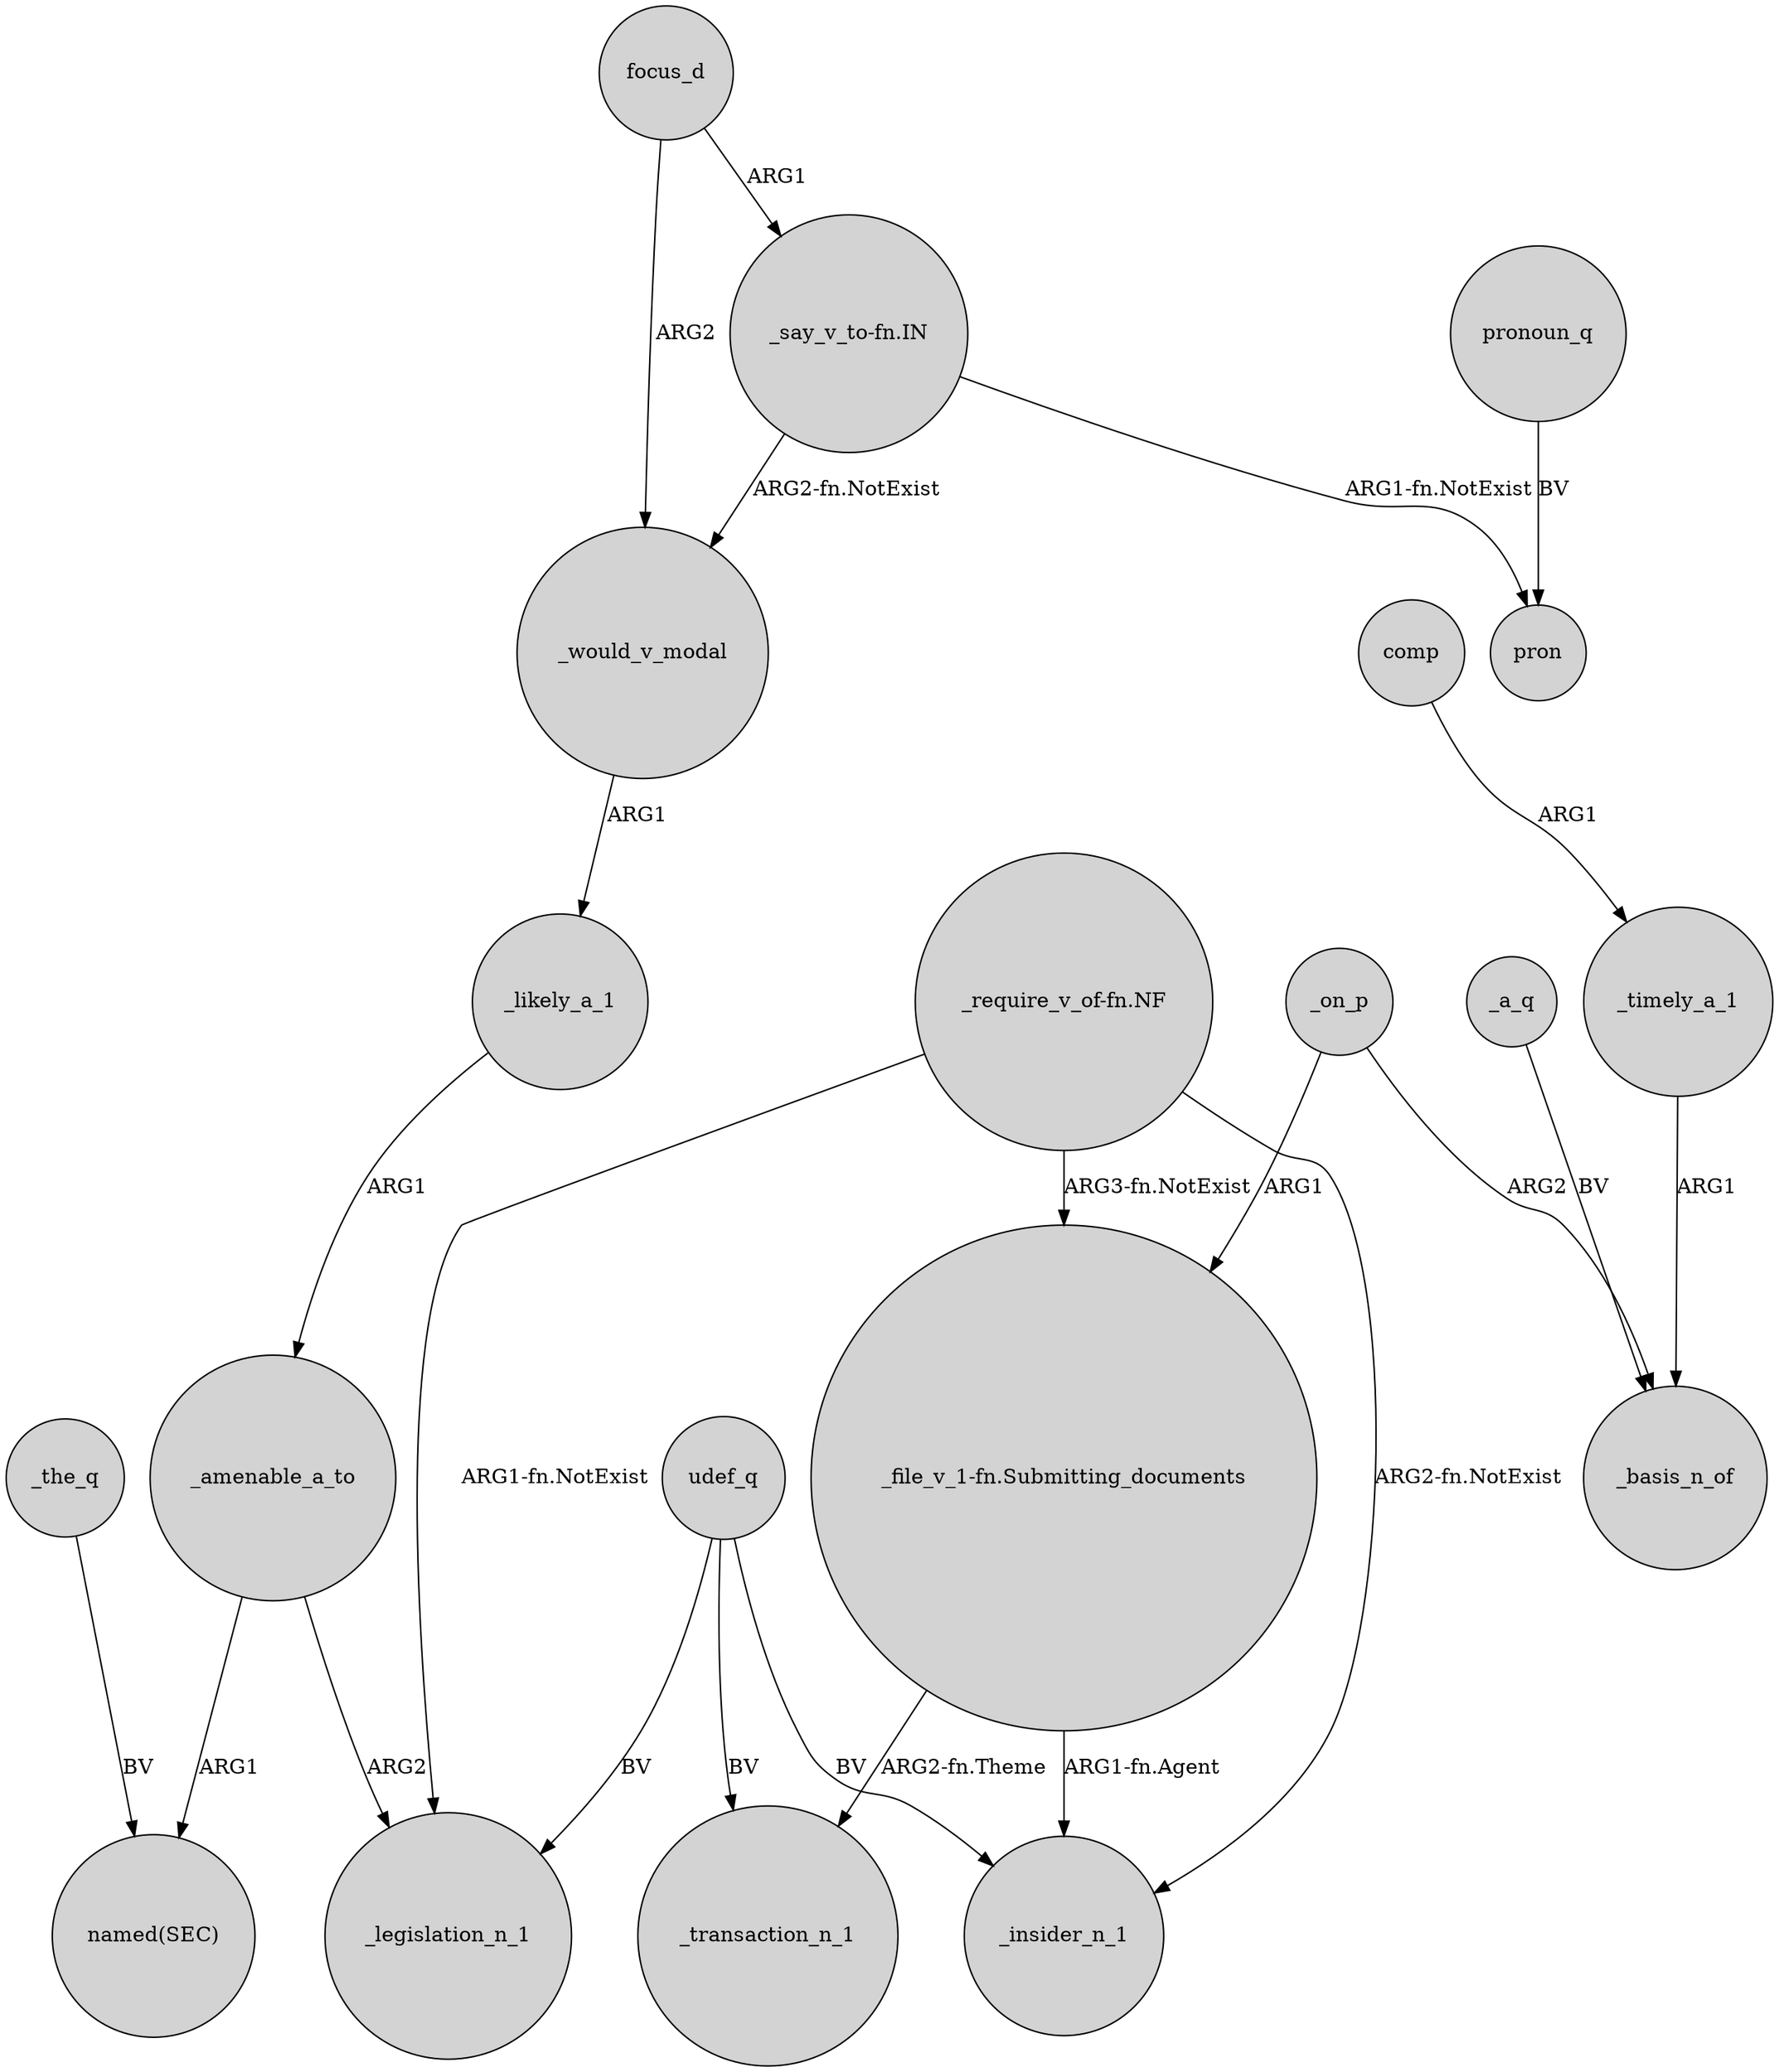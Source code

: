 digraph {
	node [shape=circle style=filled]
	focus_d -> _would_v_modal [label=ARG2]
	"_require_v_of-fn.NF" -> _insider_n_1 [label="ARG2-fn.NotExist"]
	_likely_a_1 -> _amenable_a_to [label=ARG1]
	"_file_v_1-fn.Submitting_documents" -> _insider_n_1 [label="ARG1-fn.Agent"]
	_timely_a_1 -> _basis_n_of [label=ARG1]
	"_say_v_to-fn.IN" -> pron [label="ARG1-fn.NotExist"]
	udef_q -> _insider_n_1 [label=BV]
	"_file_v_1-fn.Submitting_documents" -> _transaction_n_1 [label="ARG2-fn.Theme"]
	"_say_v_to-fn.IN" -> _would_v_modal [label="ARG2-fn.NotExist"]
	_a_q -> _basis_n_of [label=BV]
	_amenable_a_to -> "named(SEC)" [label=ARG1]
	pronoun_q -> pron [label=BV]
	comp -> _timely_a_1 [label=ARG1]
	"_require_v_of-fn.NF" -> "_file_v_1-fn.Submitting_documents" [label="ARG3-fn.NotExist"]
	udef_q -> _transaction_n_1 [label=BV]
	_on_p -> "_file_v_1-fn.Submitting_documents" [label=ARG1]
	_on_p -> _basis_n_of [label=ARG2]
	udef_q -> _legislation_n_1 [label=BV]
	_would_v_modal -> _likely_a_1 [label=ARG1]
	"_require_v_of-fn.NF" -> _legislation_n_1 [label="ARG1-fn.NotExist"]
	_the_q -> "named(SEC)" [label=BV]
	_amenable_a_to -> _legislation_n_1 [label=ARG2]
	focus_d -> "_say_v_to-fn.IN" [label=ARG1]
}
